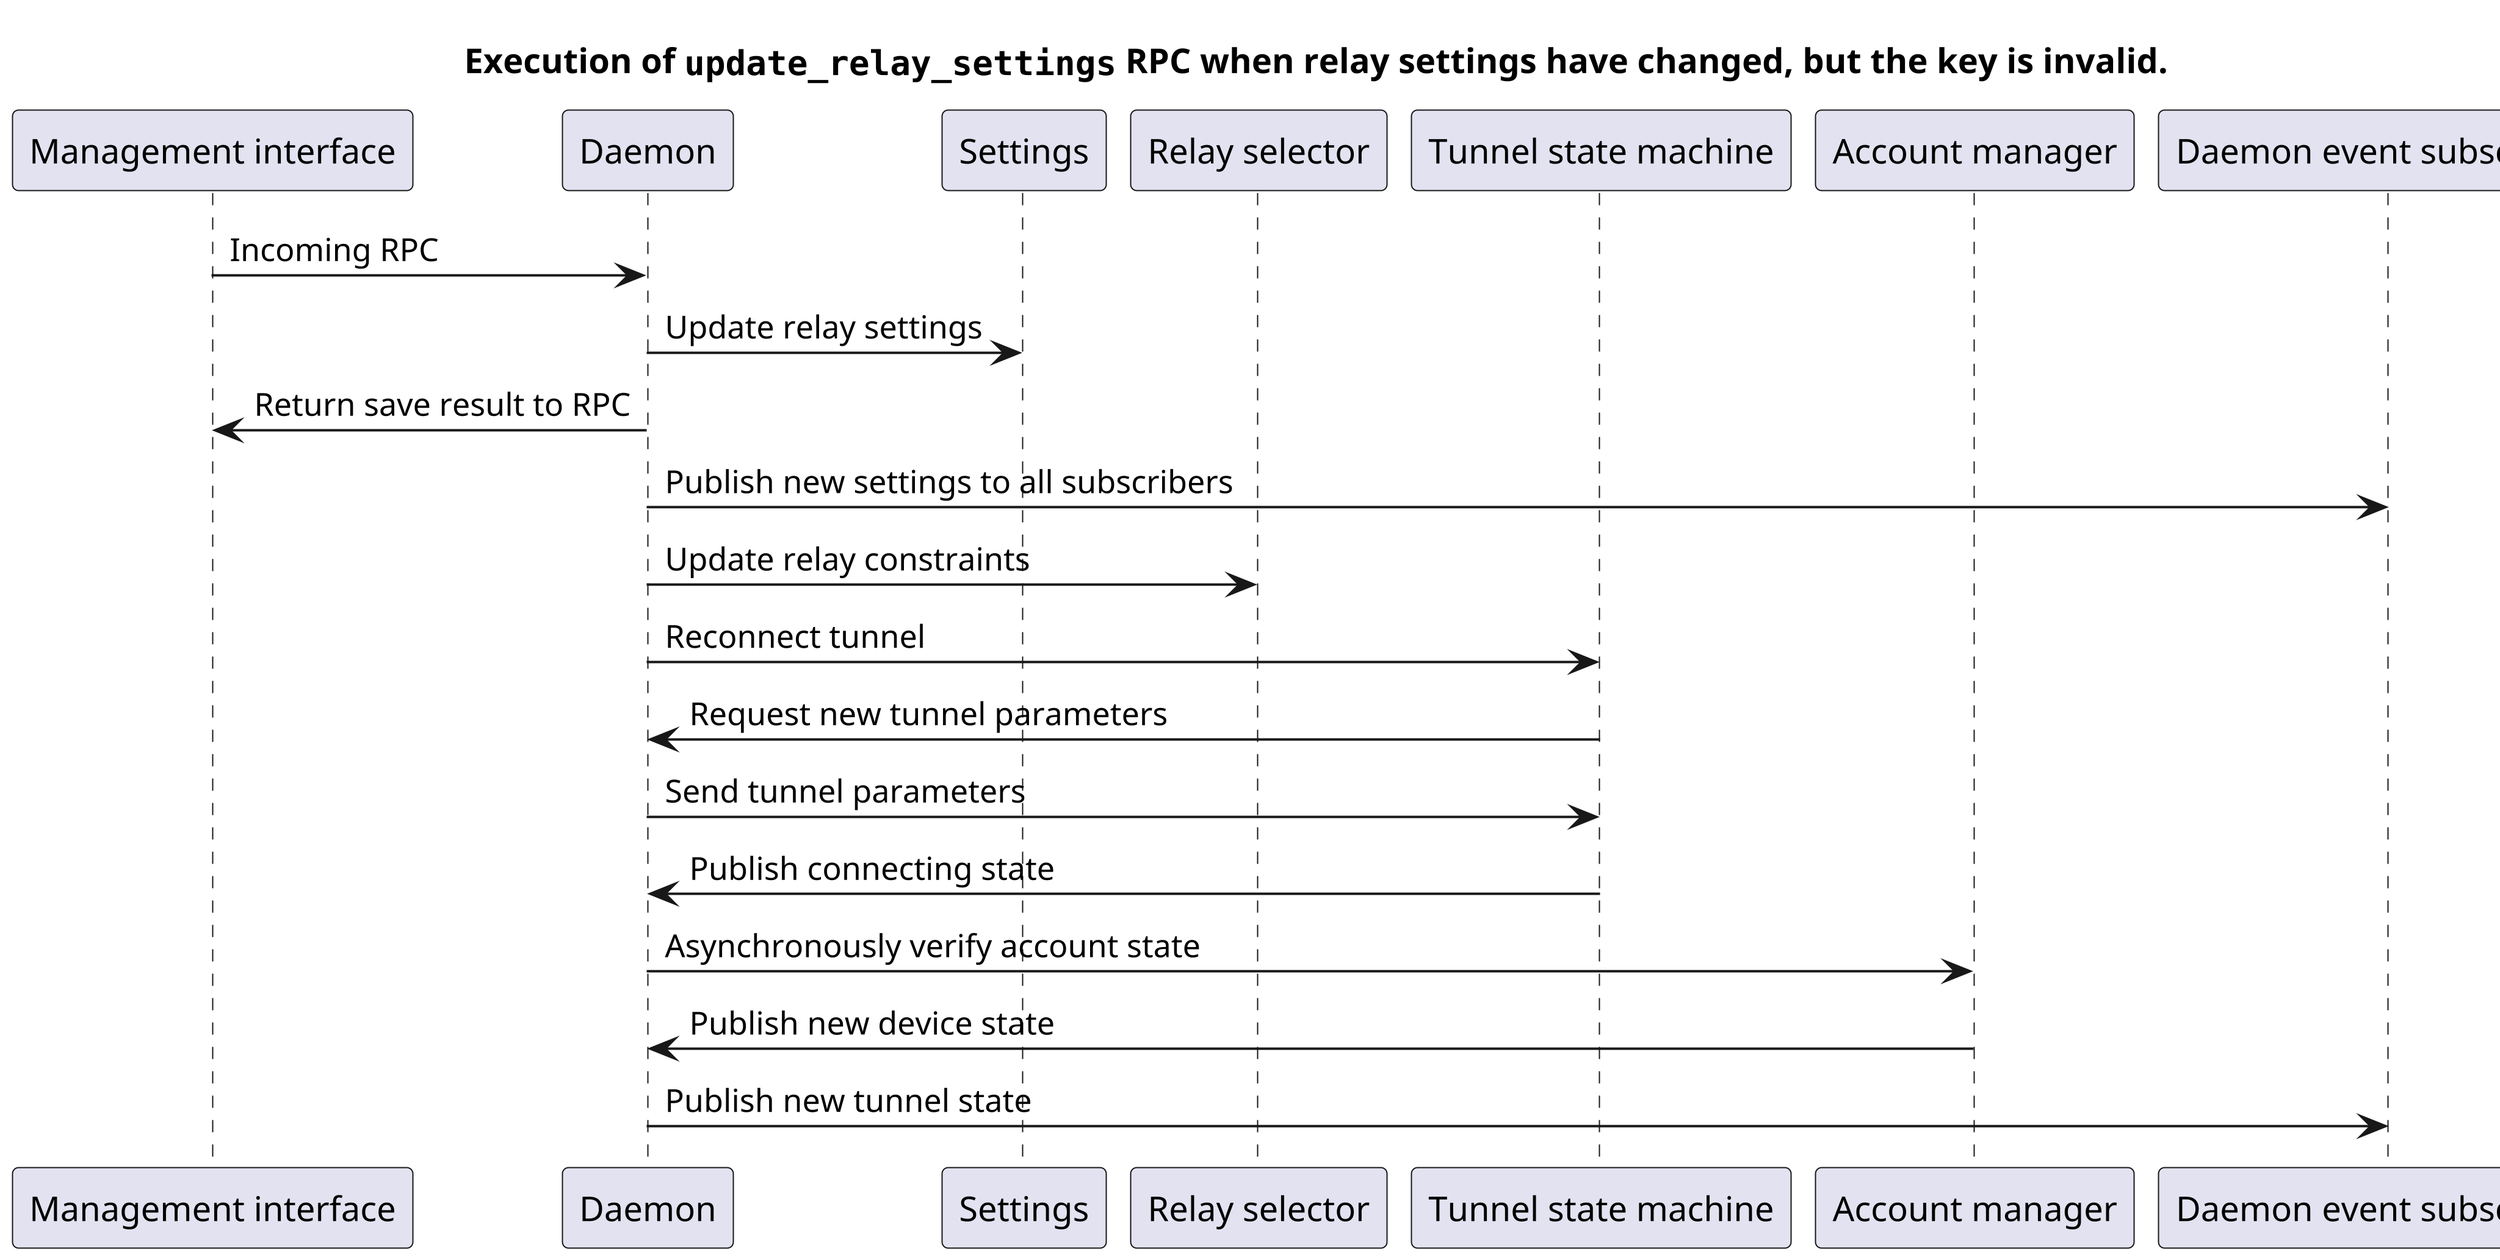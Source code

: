 @startuml
hide empty description
scale 800

title Execution of ""update_relay_settings"" RPC when relay settings have changed, but the key is invalid.

participant "Management interface" as management_interface
participant "Daemon" as daemon
participant "Settings" as settings
participant "Relay selector" as relay_selector
participant "Tunnel state machine" as tsm
participant "Account manager" as account_manager
participant "Daemon event subscribers" as subscribers

management_interface -> daemon : Incoming RPC
daemon -> settings : Update relay settings
daemon -> management_interface : Return save result to RPC
daemon ->  subscribers : Publish new settings to all subscribers
daemon -> relay_selector : Update relay constraints
daemon -> tsm : Reconnect tunnel
tsm -> daemon : Request new tunnel parameters
daemon -> tsm : Send tunnel parameters
tsm -> daemon : Publish connecting state
daemon -> account_manager : Asynchronously verify account state
account_manager -> daemon : Publish new device state
daemon -> subscribers : Publish new tunnel state

@enduml
